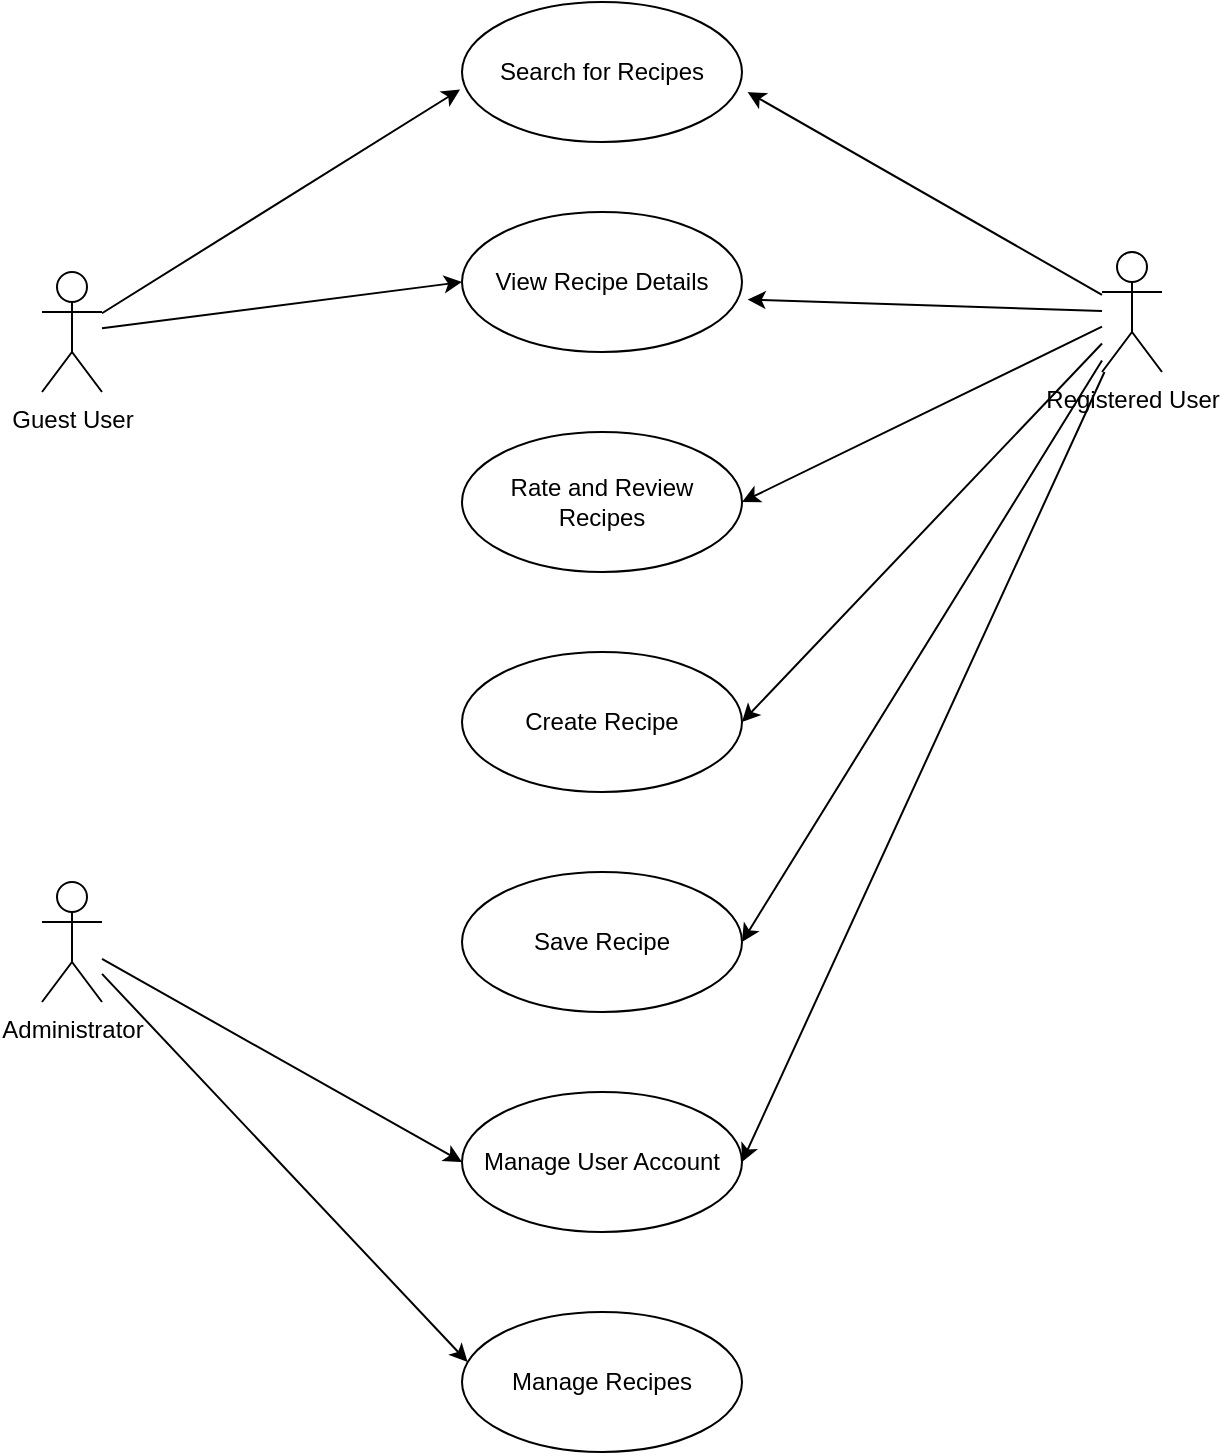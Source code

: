 <mxfile version="21.1.5" type="github">
  <diagram name="Page-1" id="oQhGoam7iq8ECAbFJKnj">
    <mxGraphModel dx="1321" dy="730" grid="1" gridSize="10" guides="1" tooltips="1" connect="1" arrows="1" fold="1" page="1" pageScale="1" pageWidth="827" pageHeight="1169" math="0" shadow="0">
      <root>
        <mxCell id="0" />
        <mxCell id="1" parent="0" />
        <mxCell id="doz9IM838TAoXQifME_--20" style="rounded=0;orthogonalLoop=1;jettySize=auto;html=1;entryX=1.02;entryY=0.643;entryDx=0;entryDy=0;entryPerimeter=0;" edge="1" parent="1" source="doz9IM838TAoXQifME_--1" target="doz9IM838TAoXQifME_--4">
          <mxGeometry relative="1" as="geometry" />
        </mxCell>
        <mxCell id="doz9IM838TAoXQifME_--21" style="rounded=0;orthogonalLoop=1;jettySize=auto;html=1;entryX=1.02;entryY=0.625;entryDx=0;entryDy=0;entryPerimeter=0;" edge="1" parent="1" source="doz9IM838TAoXQifME_--1" target="doz9IM838TAoXQifME_--7">
          <mxGeometry relative="1" as="geometry" />
        </mxCell>
        <mxCell id="doz9IM838TAoXQifME_--22" style="edgeStyle=none;rounded=0;orthogonalLoop=1;jettySize=auto;html=1;entryX=1;entryY=0.5;entryDx=0;entryDy=0;" edge="1" parent="1" source="doz9IM838TAoXQifME_--1" target="doz9IM838TAoXQifME_--8">
          <mxGeometry relative="1" as="geometry" />
        </mxCell>
        <mxCell id="doz9IM838TAoXQifME_--23" style="edgeStyle=none;rounded=0;orthogonalLoop=1;jettySize=auto;html=1;entryX=1;entryY=0.5;entryDx=0;entryDy=0;" edge="1" parent="1" source="doz9IM838TAoXQifME_--1" target="doz9IM838TAoXQifME_--9">
          <mxGeometry relative="1" as="geometry" />
        </mxCell>
        <mxCell id="doz9IM838TAoXQifME_--24" style="edgeStyle=none;rounded=0;orthogonalLoop=1;jettySize=auto;html=1;entryX=1;entryY=0.5;entryDx=0;entryDy=0;" edge="1" parent="1" source="doz9IM838TAoXQifME_--1" target="doz9IM838TAoXQifME_--10">
          <mxGeometry relative="1" as="geometry" />
        </mxCell>
        <mxCell id="doz9IM838TAoXQifME_--25" style="edgeStyle=none;rounded=0;orthogonalLoop=1;jettySize=auto;html=1;entryX=1;entryY=0.5;entryDx=0;entryDy=0;" edge="1" parent="1" source="doz9IM838TAoXQifME_--1" target="doz9IM838TAoXQifME_--11">
          <mxGeometry relative="1" as="geometry" />
        </mxCell>
        <mxCell id="doz9IM838TAoXQifME_--1" value="Registered User" style="shape=umlActor;verticalLabelPosition=bottom;verticalAlign=top;html=1;" vertex="1" parent="1">
          <mxGeometry x="640" y="330" width="30" height="60" as="geometry" />
        </mxCell>
        <mxCell id="doz9IM838TAoXQifME_--17" style="rounded=0;orthogonalLoop=1;jettySize=auto;html=1;entryX=-0.007;entryY=0.625;entryDx=0;entryDy=0;entryPerimeter=0;" edge="1" parent="1" source="doz9IM838TAoXQifME_--2" target="doz9IM838TAoXQifME_--4">
          <mxGeometry relative="1" as="geometry" />
        </mxCell>
        <mxCell id="doz9IM838TAoXQifME_--18" style="rounded=0;orthogonalLoop=1;jettySize=auto;html=1;entryX=0;entryY=0.5;entryDx=0;entryDy=0;" edge="1" parent="1" source="doz9IM838TAoXQifME_--2" target="doz9IM838TAoXQifME_--7">
          <mxGeometry relative="1" as="geometry" />
        </mxCell>
        <mxCell id="doz9IM838TAoXQifME_--2" value="Guest User" style="shape=umlActor;verticalLabelPosition=bottom;verticalAlign=top;html=1;" vertex="1" parent="1">
          <mxGeometry x="110" y="340" width="30" height="60" as="geometry" />
        </mxCell>
        <mxCell id="doz9IM838TAoXQifME_--26" style="edgeStyle=none;rounded=0;orthogonalLoop=1;jettySize=auto;html=1;entryX=0;entryY=0.5;entryDx=0;entryDy=0;" edge="1" parent="1" source="doz9IM838TAoXQifME_--3" target="doz9IM838TAoXQifME_--11">
          <mxGeometry relative="1" as="geometry" />
        </mxCell>
        <mxCell id="doz9IM838TAoXQifME_--27" style="edgeStyle=none;rounded=0;orthogonalLoop=1;jettySize=auto;html=1;entryX=0.02;entryY=0.357;entryDx=0;entryDy=0;entryPerimeter=0;" edge="1" parent="1" source="doz9IM838TAoXQifME_--3" target="doz9IM838TAoXQifME_--12">
          <mxGeometry relative="1" as="geometry" />
        </mxCell>
        <mxCell id="doz9IM838TAoXQifME_--3" value="Administrator " style="shape=umlActor;verticalLabelPosition=bottom;verticalAlign=top;html=1;" vertex="1" parent="1">
          <mxGeometry x="110" y="645" width="30" height="60" as="geometry" />
        </mxCell>
        <mxCell id="doz9IM838TAoXQifME_--4" value="Search for Recipes" style="ellipse;whiteSpace=wrap;html=1;" vertex="1" parent="1">
          <mxGeometry x="320" y="205" width="140" height="70" as="geometry" />
        </mxCell>
        <mxCell id="doz9IM838TAoXQifME_--7" value="View Recipe Details" style="ellipse;whiteSpace=wrap;html=1;" vertex="1" parent="1">
          <mxGeometry x="320" y="310" width="140" height="70" as="geometry" />
        </mxCell>
        <mxCell id="doz9IM838TAoXQifME_--8" value="Rate and Review Recipes" style="ellipse;whiteSpace=wrap;html=1;" vertex="1" parent="1">
          <mxGeometry x="320" y="420" width="140" height="70" as="geometry" />
        </mxCell>
        <mxCell id="doz9IM838TAoXQifME_--9" value="Create Recipe" style="ellipse;whiteSpace=wrap;html=1;" vertex="1" parent="1">
          <mxGeometry x="320" y="530" width="140" height="70" as="geometry" />
        </mxCell>
        <mxCell id="doz9IM838TAoXQifME_--10" value="Save Recipe" style="ellipse;whiteSpace=wrap;html=1;" vertex="1" parent="1">
          <mxGeometry x="320" y="640" width="140" height="70" as="geometry" />
        </mxCell>
        <mxCell id="doz9IM838TAoXQifME_--11" value="Manage User Account" style="ellipse;whiteSpace=wrap;html=1;" vertex="1" parent="1">
          <mxGeometry x="320" y="750" width="140" height="70" as="geometry" />
        </mxCell>
        <mxCell id="doz9IM838TAoXQifME_--12" value="Manage Recipes " style="ellipse;whiteSpace=wrap;html=1;" vertex="1" parent="1">
          <mxGeometry x="320" y="860" width="140" height="70" as="geometry" />
        </mxCell>
      </root>
    </mxGraphModel>
  </diagram>
</mxfile>
